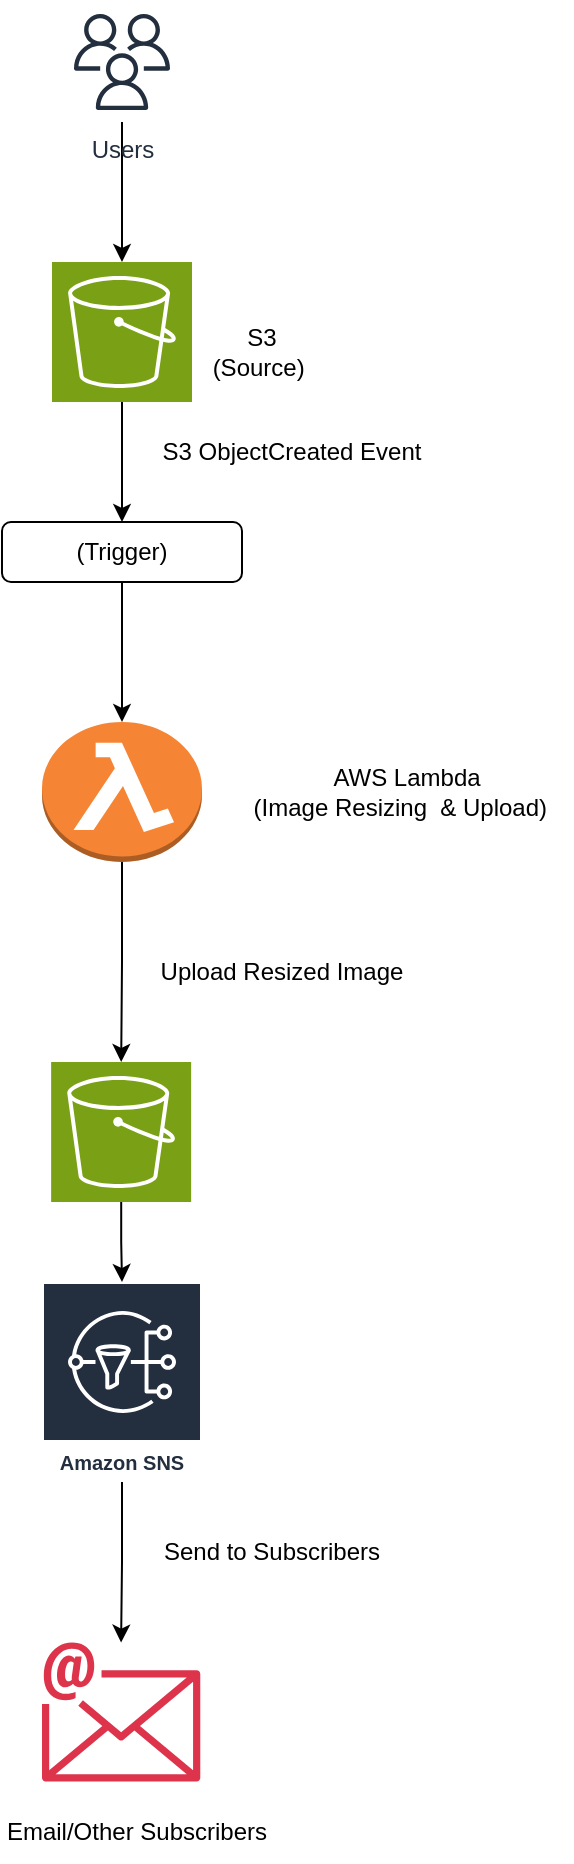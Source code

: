 <mxfile version="27.1.3">
  <diagram name="Page-1" id="jJ6hZ7A4q83ucd-lhPS9">
    <mxGraphModel dx="909" dy="398" grid="1" gridSize="10" guides="1" tooltips="1" connect="1" arrows="1" fold="1" page="1" pageScale="1" pageWidth="850" pageHeight="1100" math="0" shadow="0">
      <root>
        <mxCell id="0" />
        <mxCell id="1" parent="0" />
        <mxCell id="KU1QNiQ9F2yr2tfShmG7-12" value="" style="edgeStyle=orthogonalEdgeStyle;rounded=0;orthogonalLoop=1;jettySize=auto;html=1;" edge="1" parent="1" source="KU1QNiQ9F2yr2tfShmG7-1" target="KU1QNiQ9F2yr2tfShmG7-3">
          <mxGeometry relative="1" as="geometry" />
        </mxCell>
        <mxCell id="KU1QNiQ9F2yr2tfShmG7-1" value="Users" style="sketch=0;outlineConnect=0;fontColor=#232F3E;gradientColor=none;strokeColor=#232F3E;fillColor=#ffffff;dashed=0;verticalLabelPosition=bottom;verticalAlign=top;align=center;html=1;fontSize=12;fontStyle=0;aspect=fixed;shape=mxgraph.aws4.resourceIcon;resIcon=mxgraph.aws4.users;" vertex="1" parent="1">
          <mxGeometry x="300" y="40" width="60" height="60" as="geometry" />
        </mxCell>
        <mxCell id="KU1QNiQ9F2yr2tfShmG7-13" value="" style="edgeStyle=orthogonalEdgeStyle;rounded=0;orthogonalLoop=1;jettySize=auto;html=1;" edge="1" parent="1" source="KU1QNiQ9F2yr2tfShmG7-3" target="KU1QNiQ9F2yr2tfShmG7-6">
          <mxGeometry relative="1" as="geometry" />
        </mxCell>
        <mxCell id="KU1QNiQ9F2yr2tfShmG7-3" value="" style="sketch=0;points=[[0,0,0],[0.25,0,0],[0.5,0,0],[0.75,0,0],[1,0,0],[0,1,0],[0.25,1,0],[0.5,1,0],[0.75,1,0],[1,1,0],[0,0.25,0],[0,0.5,0],[0,0.75,0],[1,0.25,0],[1,0.5,0],[1,0.75,0]];outlineConnect=0;fontColor=#232F3E;fillColor=#7AA116;strokeColor=#ffffff;dashed=0;verticalLabelPosition=bottom;verticalAlign=top;align=center;html=1;fontSize=12;fontStyle=0;aspect=fixed;shape=mxgraph.aws4.resourceIcon;resIcon=mxgraph.aws4.s3;" vertex="1" parent="1">
          <mxGeometry x="295" y="170" width="70" height="70" as="geometry" />
        </mxCell>
        <mxCell id="KU1QNiQ9F2yr2tfShmG7-14" value="" style="edgeStyle=orthogonalEdgeStyle;rounded=0;orthogonalLoop=1;jettySize=auto;html=1;" edge="1" parent="1" source="KU1QNiQ9F2yr2tfShmG7-6" target="KU1QNiQ9F2yr2tfShmG7-7">
          <mxGeometry relative="1" as="geometry" />
        </mxCell>
        <mxCell id="KU1QNiQ9F2yr2tfShmG7-6" value="(Trigger)" style="rounded=1;whiteSpace=wrap;html=1;" vertex="1" parent="1">
          <mxGeometry x="270" y="300" width="120" height="30" as="geometry" />
        </mxCell>
        <mxCell id="KU1QNiQ9F2yr2tfShmG7-15" value="" style="edgeStyle=orthogonalEdgeStyle;rounded=0;orthogonalLoop=1;jettySize=auto;html=1;" edge="1" parent="1" source="KU1QNiQ9F2yr2tfShmG7-7" target="KU1QNiQ9F2yr2tfShmG7-9">
          <mxGeometry relative="1" as="geometry" />
        </mxCell>
        <mxCell id="KU1QNiQ9F2yr2tfShmG7-7" value="" style="outlineConnect=0;dashed=0;verticalLabelPosition=bottom;verticalAlign=top;align=center;html=1;shape=mxgraph.aws3.lambda_function;fillColor=#F58534;gradientColor=none;" vertex="1" parent="1">
          <mxGeometry x="290" y="400" width="80" height="70" as="geometry" />
        </mxCell>
        <mxCell id="KU1QNiQ9F2yr2tfShmG7-16" value="" style="edgeStyle=orthogonalEdgeStyle;rounded=0;orthogonalLoop=1;jettySize=auto;html=1;" edge="1" parent="1" source="KU1QNiQ9F2yr2tfShmG7-9" target="KU1QNiQ9F2yr2tfShmG7-10">
          <mxGeometry relative="1" as="geometry" />
        </mxCell>
        <mxCell id="KU1QNiQ9F2yr2tfShmG7-9" value="" style="sketch=0;points=[[0,0,0],[0.25,0,0],[0.5,0,0],[0.75,0,0],[1,0,0],[0,1,0],[0.25,1,0],[0.5,1,0],[0.75,1,0],[1,1,0],[0,0.25,0],[0,0.5,0],[0,0.75,0],[1,0.25,0],[1,0.5,0],[1,0.75,0]];outlineConnect=0;fontColor=#232F3E;fillColor=#7AA116;strokeColor=#ffffff;dashed=0;verticalLabelPosition=bottom;verticalAlign=top;align=center;html=1;fontSize=12;fontStyle=0;aspect=fixed;shape=mxgraph.aws4.resourceIcon;resIcon=mxgraph.aws4.s3;" vertex="1" parent="1">
          <mxGeometry x="294.57" y="570" width="70" height="70" as="geometry" />
        </mxCell>
        <mxCell id="KU1QNiQ9F2yr2tfShmG7-17" value="" style="edgeStyle=orthogonalEdgeStyle;rounded=0;orthogonalLoop=1;jettySize=auto;html=1;" edge="1" parent="1" source="KU1QNiQ9F2yr2tfShmG7-10" target="KU1QNiQ9F2yr2tfShmG7-11">
          <mxGeometry relative="1" as="geometry" />
        </mxCell>
        <mxCell id="KU1QNiQ9F2yr2tfShmG7-10" value="Amazon SNS" style="sketch=0;outlineConnect=0;fontColor=#232F3E;gradientColor=none;strokeColor=#ffffff;fillColor=#232F3E;dashed=0;verticalLabelPosition=middle;verticalAlign=bottom;align=center;html=1;whiteSpace=wrap;fontSize=10;fontStyle=1;spacing=3;shape=mxgraph.aws4.productIcon;prIcon=mxgraph.aws4.sns;" vertex="1" parent="1">
          <mxGeometry x="290" y="680" width="80" height="100" as="geometry" />
        </mxCell>
        <mxCell id="KU1QNiQ9F2yr2tfShmG7-11" value="" style="sketch=0;outlineConnect=0;fontColor=#232F3E;gradientColor=none;fillColor=#DD344C;strokeColor=none;dashed=0;verticalLabelPosition=bottom;verticalAlign=top;align=center;html=1;fontSize=12;fontStyle=0;aspect=fixed;shape=mxgraph.aws4.email;" vertex="1" parent="1">
          <mxGeometry x="290" y="860" width="79.14" height="70" as="geometry" />
        </mxCell>
        <mxCell id="KU1QNiQ9F2yr2tfShmG7-18" value="S3 (Source)&amp;nbsp;" style="text;html=1;align=center;verticalAlign=middle;whiteSpace=wrap;rounded=0;" vertex="1" parent="1">
          <mxGeometry x="370" y="200" width="60" height="30" as="geometry" />
        </mxCell>
        <mxCell id="KU1QNiQ9F2yr2tfShmG7-19" value="S3 ObjectCreated Event" style="text;html=1;align=center;verticalAlign=middle;whiteSpace=wrap;rounded=0;" vertex="1" parent="1">
          <mxGeometry x="340" y="250" width="150" height="30" as="geometry" />
        </mxCell>
        <mxCell id="KU1QNiQ9F2yr2tfShmG7-20" value="AWS Lambda&lt;br&gt;(Image Resizing&amp;nbsp; &amp;amp;&amp;nbsp;Upload) &amp;nbsp;" style="text;html=1;align=center;verticalAlign=middle;whiteSpace=wrap;rounded=0;" vertex="1" parent="1">
          <mxGeometry x="390" y="420" width="165" height="30" as="geometry" />
        </mxCell>
        <mxCell id="KU1QNiQ9F2yr2tfShmG7-21" value="Upload Resized Image" style="text;html=1;align=center;verticalAlign=middle;whiteSpace=wrap;rounded=0;" vertex="1" parent="1">
          <mxGeometry x="340" y="510" width="140" height="30" as="geometry" />
        </mxCell>
        <mxCell id="KU1QNiQ9F2yr2tfShmG7-22" value="Send to Subscribers" style="text;html=1;align=center;verticalAlign=middle;whiteSpace=wrap;rounded=0;" vertex="1" parent="1">
          <mxGeometry x="340" y="800" width="130" height="30" as="geometry" />
        </mxCell>
        <mxCell id="KU1QNiQ9F2yr2tfShmG7-23" value="Email/Other&amp;nbsp;Subscribers" style="text;html=1;align=center;verticalAlign=middle;whiteSpace=wrap;rounded=0;" vertex="1" parent="1">
          <mxGeometry x="270" y="940" width="135" height="30" as="geometry" />
        </mxCell>
      </root>
    </mxGraphModel>
  </diagram>
</mxfile>

